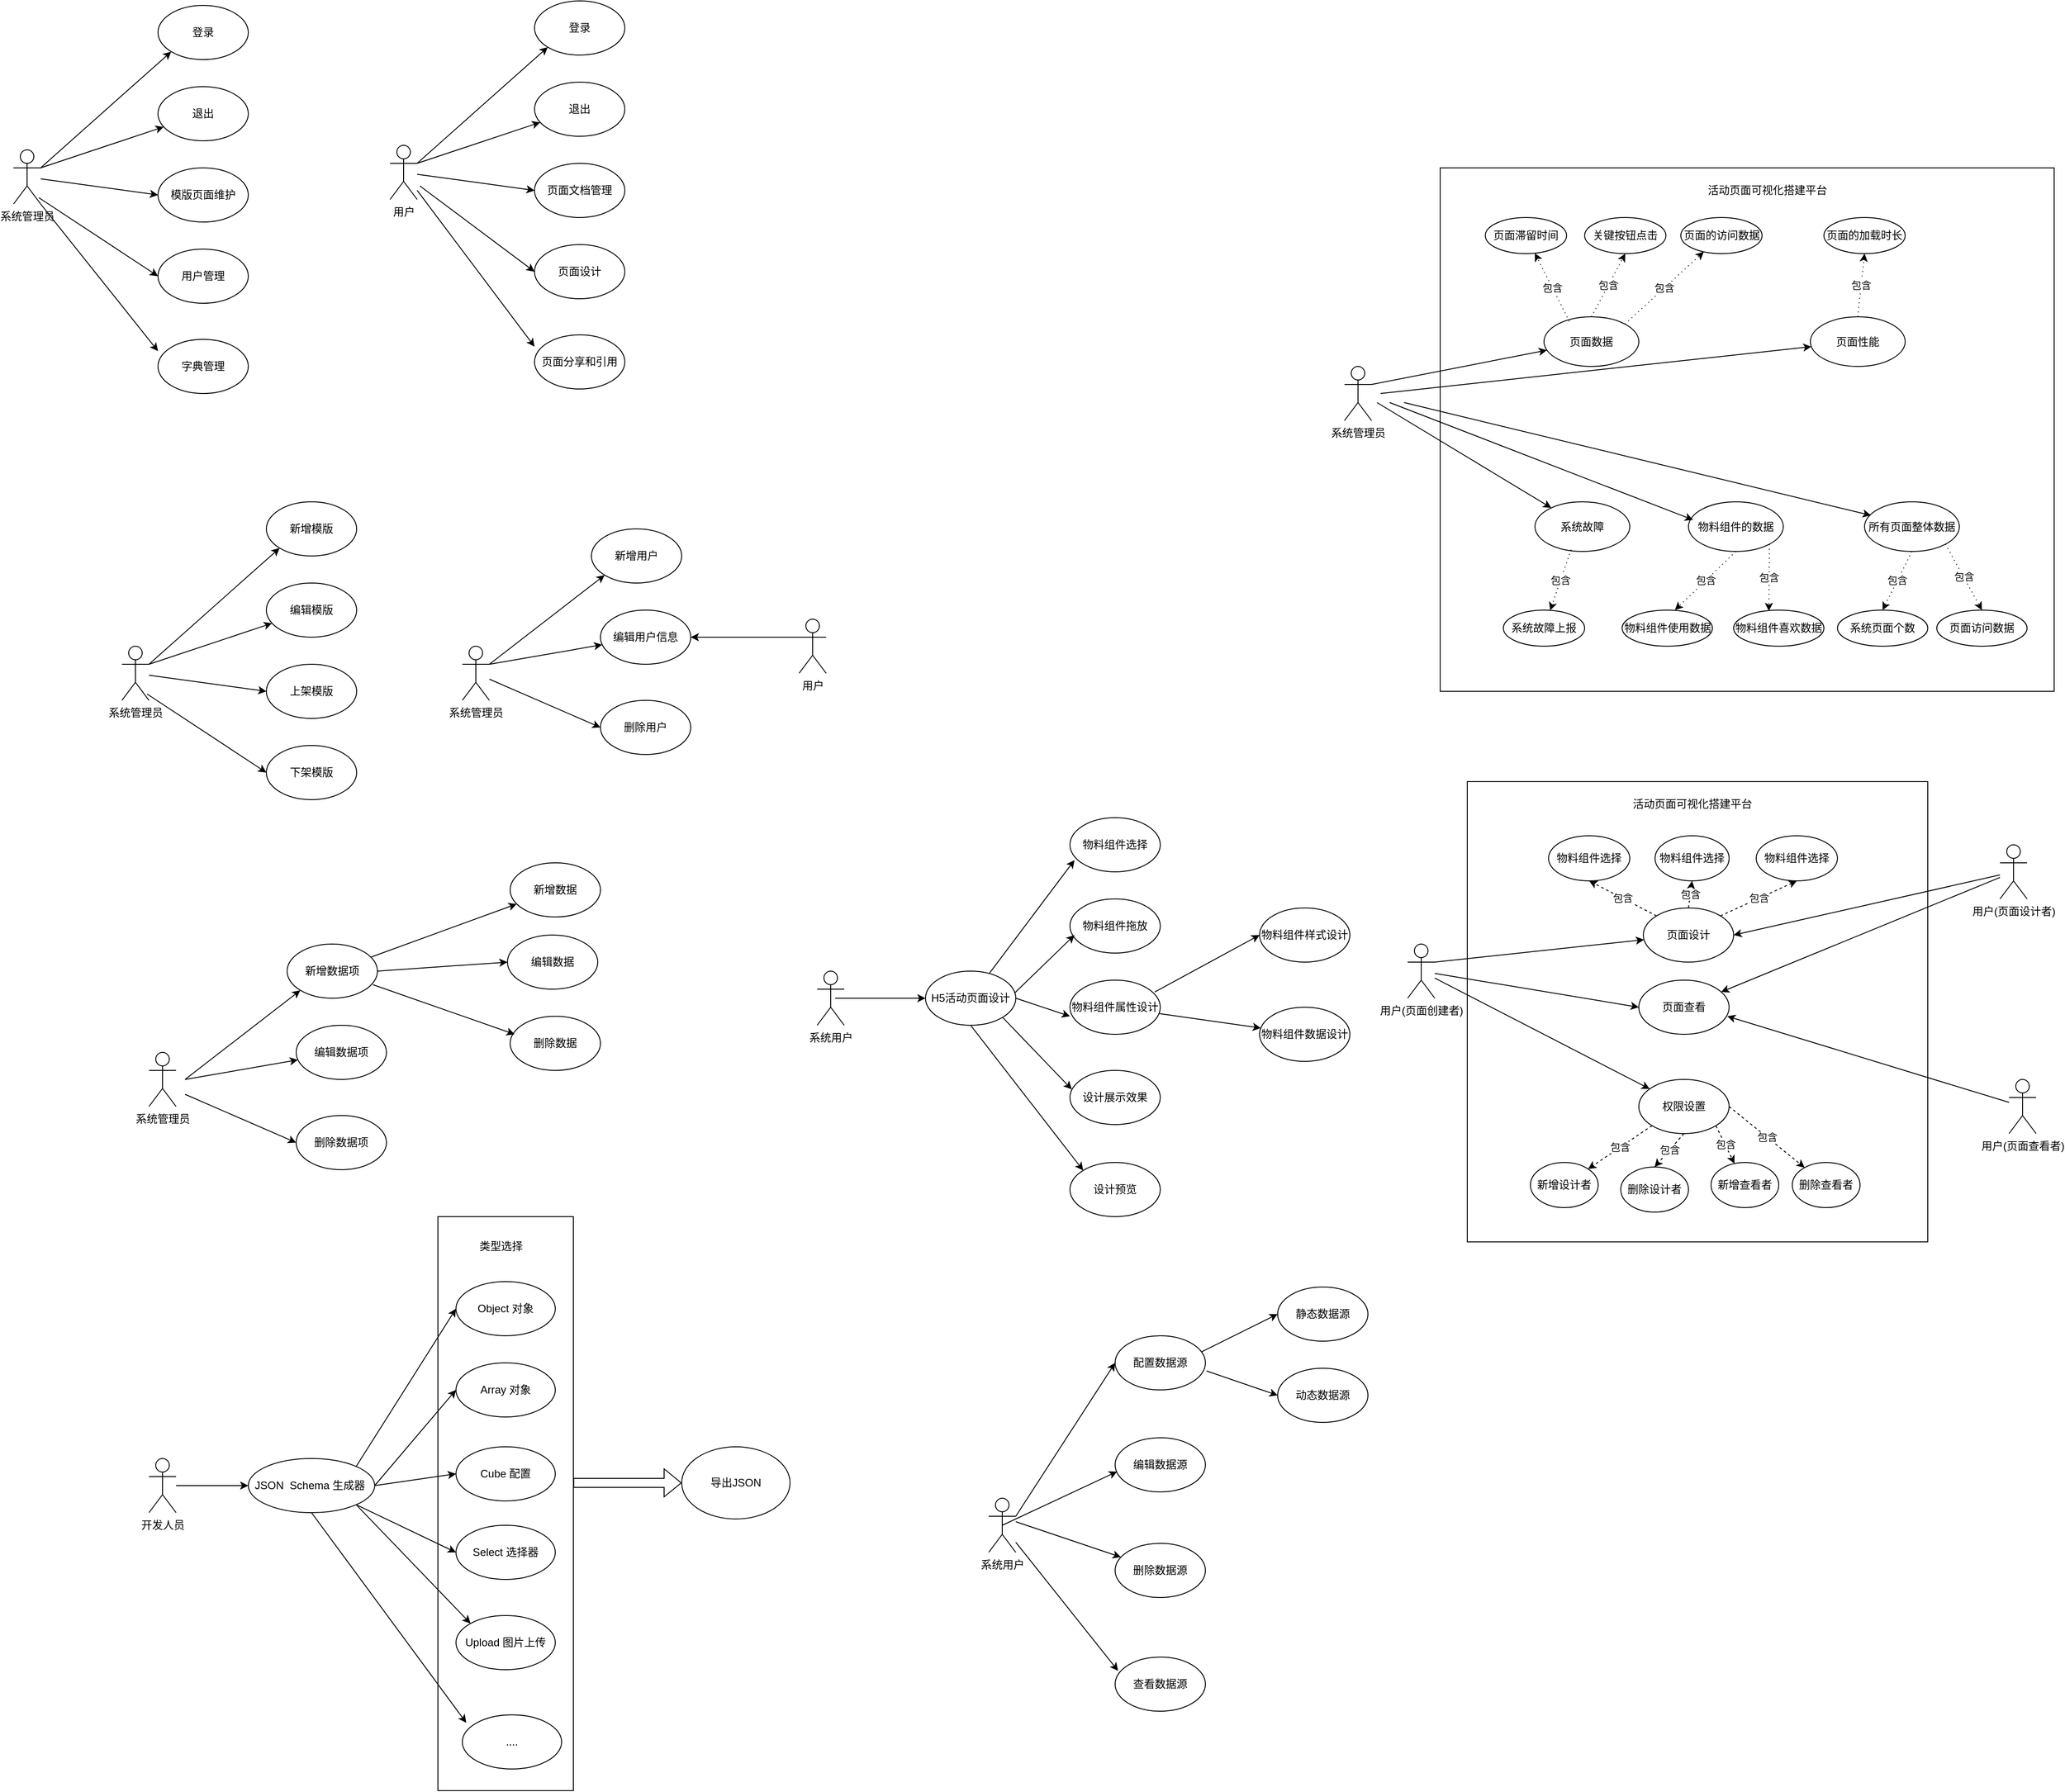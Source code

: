 <mxfile version="22.0.8" type="github">
  <diagram name="第 1 页" id="uGb3mlXIUazgqTFXJLFu">
    <mxGraphModel dx="1272" dy="813" grid="1" gridSize="10" guides="1" tooltips="1" connect="1" arrows="1" fold="1" page="1" pageScale="1" pageWidth="827" pageHeight="1169" math="0" shadow="0">
      <root>
        <mxCell id="0" />
        <mxCell id="1" parent="0" />
        <mxCell id="ymelzY1RwOhpvOn5nYsV-1" value="系统管理员" style="shape=umlActor;verticalLabelPosition=bottom;verticalAlign=top;html=1;" parent="1" vertex="1">
          <mxGeometry x="150" y="230" width="30" height="60" as="geometry" />
        </mxCell>
        <mxCell id="ymelzY1RwOhpvOn5nYsV-3" value="登录" style="ellipse;whiteSpace=wrap;html=1;" parent="1" vertex="1">
          <mxGeometry x="310" y="70" width="100" height="60" as="geometry" />
        </mxCell>
        <mxCell id="ymelzY1RwOhpvOn5nYsV-4" value="退出" style="ellipse;whiteSpace=wrap;html=1;" parent="1" vertex="1">
          <mxGeometry x="310" y="160" width="100" height="60" as="geometry" />
        </mxCell>
        <mxCell id="ymelzY1RwOhpvOn5nYsV-5" value="模版页面维护" style="ellipse;whiteSpace=wrap;html=1;" parent="1" vertex="1">
          <mxGeometry x="310" y="250" width="100" height="60" as="geometry" />
        </mxCell>
        <mxCell id="ymelzY1RwOhpvOn5nYsV-6" value="用户管理" style="ellipse;whiteSpace=wrap;html=1;" parent="1" vertex="1">
          <mxGeometry x="310" y="340" width="100" height="60" as="geometry" />
        </mxCell>
        <mxCell id="ymelzY1RwOhpvOn5nYsV-7" value="字典管理" style="ellipse;whiteSpace=wrap;html=1;" parent="1" vertex="1">
          <mxGeometry x="310" y="440" width="100" height="60" as="geometry" />
        </mxCell>
        <mxCell id="ymelzY1RwOhpvOn5nYsV-9" value="" style="endArrow=classic;html=1;rounded=0;exitX=1;exitY=0.333;exitDx=0;exitDy=0;exitPerimeter=0;entryX=0;entryY=1;entryDx=0;entryDy=0;" parent="1" source="ymelzY1RwOhpvOn5nYsV-1" target="ymelzY1RwOhpvOn5nYsV-3" edge="1">
          <mxGeometry width="50" height="50" relative="1" as="geometry">
            <mxPoint x="390" y="340" as="sourcePoint" />
            <mxPoint x="440" y="290" as="targetPoint" />
          </mxGeometry>
        </mxCell>
        <mxCell id="ymelzY1RwOhpvOn5nYsV-14" value="" style="endArrow=classic;html=1;rounded=0;exitX=1;exitY=1;exitDx=0;exitDy=0;exitPerimeter=0;entryX=0;entryY=0.217;entryDx=0;entryDy=0;entryPerimeter=0;" parent="1" source="ymelzY1RwOhpvOn5nYsV-1" target="ymelzY1RwOhpvOn5nYsV-7" edge="1">
          <mxGeometry width="50" height="50" relative="1" as="geometry">
            <mxPoint x="390" y="340" as="sourcePoint" />
            <mxPoint x="300" y="450" as="targetPoint" />
          </mxGeometry>
        </mxCell>
        <mxCell id="ymelzY1RwOhpvOn5nYsV-15" value="" style="endArrow=classic;html=1;rounded=0;exitX=0.933;exitY=0.883;exitDx=0;exitDy=0;exitPerimeter=0;entryX=0;entryY=0.5;entryDx=0;entryDy=0;" parent="1" source="ymelzY1RwOhpvOn5nYsV-1" target="ymelzY1RwOhpvOn5nYsV-6" edge="1">
          <mxGeometry width="50" height="50" relative="1" as="geometry">
            <mxPoint x="390" y="340" as="sourcePoint" />
            <mxPoint x="440" y="290" as="targetPoint" />
          </mxGeometry>
        </mxCell>
        <mxCell id="ymelzY1RwOhpvOn5nYsV-16" value="" style="endArrow=classic;html=1;rounded=0;" parent="1" source="ymelzY1RwOhpvOn5nYsV-1" edge="1">
          <mxGeometry width="50" height="50" relative="1" as="geometry">
            <mxPoint x="390" y="340" as="sourcePoint" />
            <mxPoint x="310" y="280" as="targetPoint" />
          </mxGeometry>
        </mxCell>
        <mxCell id="ymelzY1RwOhpvOn5nYsV-17" value="" style="endArrow=classic;html=1;rounded=0;" parent="1" target="ymelzY1RwOhpvOn5nYsV-4" edge="1">
          <mxGeometry width="50" height="50" relative="1" as="geometry">
            <mxPoint x="180" y="250" as="sourcePoint" />
            <mxPoint x="440" y="290" as="targetPoint" />
          </mxGeometry>
        </mxCell>
        <mxCell id="ymelzY1RwOhpvOn5nYsV-19" value="用户" style="shape=umlActor;verticalLabelPosition=bottom;verticalAlign=top;html=1;" parent="1" vertex="1">
          <mxGeometry x="567" y="225" width="30" height="60" as="geometry" />
        </mxCell>
        <mxCell id="ymelzY1RwOhpvOn5nYsV-20" value="登录" style="ellipse;whiteSpace=wrap;html=1;" parent="1" vertex="1">
          <mxGeometry x="727" y="65" width="100" height="60" as="geometry" />
        </mxCell>
        <mxCell id="ymelzY1RwOhpvOn5nYsV-21" value="退出" style="ellipse;whiteSpace=wrap;html=1;" parent="1" vertex="1">
          <mxGeometry x="727" y="155" width="100" height="60" as="geometry" />
        </mxCell>
        <mxCell id="ymelzY1RwOhpvOn5nYsV-22" value="页面文档管理" style="ellipse;whiteSpace=wrap;html=1;" parent="1" vertex="1">
          <mxGeometry x="727" y="245" width="100" height="60" as="geometry" />
        </mxCell>
        <mxCell id="ymelzY1RwOhpvOn5nYsV-23" value="页面设计" style="ellipse;whiteSpace=wrap;html=1;" parent="1" vertex="1">
          <mxGeometry x="727" y="335" width="100" height="60" as="geometry" />
        </mxCell>
        <mxCell id="ymelzY1RwOhpvOn5nYsV-24" value="页面分享和引用" style="ellipse;whiteSpace=wrap;html=1;" parent="1" vertex="1">
          <mxGeometry x="727" y="435" width="100" height="60" as="geometry" />
        </mxCell>
        <mxCell id="ymelzY1RwOhpvOn5nYsV-25" value="" style="endArrow=classic;html=1;rounded=0;exitX=1;exitY=0.333;exitDx=0;exitDy=0;exitPerimeter=0;entryX=0;entryY=1;entryDx=0;entryDy=0;" parent="1" source="ymelzY1RwOhpvOn5nYsV-19" target="ymelzY1RwOhpvOn5nYsV-20" edge="1">
          <mxGeometry width="50" height="50" relative="1" as="geometry">
            <mxPoint x="807" y="335" as="sourcePoint" />
            <mxPoint x="857" y="285" as="targetPoint" />
          </mxGeometry>
        </mxCell>
        <mxCell id="ymelzY1RwOhpvOn5nYsV-26" value="" style="endArrow=classic;html=1;rounded=0;entryX=0;entryY=0.217;entryDx=0;entryDy=0;entryPerimeter=0;" parent="1" source="ymelzY1RwOhpvOn5nYsV-19" target="ymelzY1RwOhpvOn5nYsV-24" edge="1">
          <mxGeometry width="50" height="50" relative="1" as="geometry">
            <mxPoint x="807" y="335" as="sourcePoint" />
            <mxPoint x="717" y="445" as="targetPoint" />
          </mxGeometry>
        </mxCell>
        <mxCell id="ymelzY1RwOhpvOn5nYsV-27" value="" style="endArrow=classic;html=1;rounded=0;entryX=0;entryY=0.5;entryDx=0;entryDy=0;" parent="1" target="ymelzY1RwOhpvOn5nYsV-23" edge="1">
          <mxGeometry width="50" height="50" relative="1" as="geometry">
            <mxPoint x="600" y="270" as="sourcePoint" />
            <mxPoint x="857" y="285" as="targetPoint" />
          </mxGeometry>
        </mxCell>
        <mxCell id="ymelzY1RwOhpvOn5nYsV-28" value="" style="endArrow=classic;html=1;rounded=0;" parent="1" source="ymelzY1RwOhpvOn5nYsV-19" edge="1">
          <mxGeometry width="50" height="50" relative="1" as="geometry">
            <mxPoint x="807" y="335" as="sourcePoint" />
            <mxPoint x="727" y="275" as="targetPoint" />
          </mxGeometry>
        </mxCell>
        <mxCell id="ymelzY1RwOhpvOn5nYsV-29" value="" style="endArrow=classic;html=1;rounded=0;" parent="1" target="ymelzY1RwOhpvOn5nYsV-21" edge="1">
          <mxGeometry width="50" height="50" relative="1" as="geometry">
            <mxPoint x="597" y="245" as="sourcePoint" />
            <mxPoint x="857" y="285" as="targetPoint" />
          </mxGeometry>
        </mxCell>
        <mxCell id="ymelzY1RwOhpvOn5nYsV-30" value="系统管理员" style="shape=umlActor;verticalLabelPosition=bottom;verticalAlign=top;html=1;" parent="1" vertex="1">
          <mxGeometry x="270" y="780" width="30" height="60" as="geometry" />
        </mxCell>
        <mxCell id="ymelzY1RwOhpvOn5nYsV-31" value="新增模版" style="ellipse;whiteSpace=wrap;html=1;" parent="1" vertex="1">
          <mxGeometry x="430" y="620" width="100" height="60" as="geometry" />
        </mxCell>
        <mxCell id="ymelzY1RwOhpvOn5nYsV-32" value="编辑模版" style="ellipse;whiteSpace=wrap;html=1;" parent="1" vertex="1">
          <mxGeometry x="430" y="710" width="100" height="60" as="geometry" />
        </mxCell>
        <mxCell id="ymelzY1RwOhpvOn5nYsV-33" value="上架模版" style="ellipse;whiteSpace=wrap;html=1;" parent="1" vertex="1">
          <mxGeometry x="430" y="800" width="100" height="60" as="geometry" />
        </mxCell>
        <mxCell id="ymelzY1RwOhpvOn5nYsV-34" value="下架模版" style="ellipse;whiteSpace=wrap;html=1;" parent="1" vertex="1">
          <mxGeometry x="430" y="890" width="100" height="60" as="geometry" />
        </mxCell>
        <mxCell id="ymelzY1RwOhpvOn5nYsV-36" value="" style="endArrow=classic;html=1;rounded=0;exitX=1;exitY=0.333;exitDx=0;exitDy=0;exitPerimeter=0;entryX=0;entryY=1;entryDx=0;entryDy=0;" parent="1" source="ymelzY1RwOhpvOn5nYsV-30" target="ymelzY1RwOhpvOn5nYsV-31" edge="1">
          <mxGeometry width="50" height="50" relative="1" as="geometry">
            <mxPoint x="510" y="890" as="sourcePoint" />
            <mxPoint x="560" y="840" as="targetPoint" />
          </mxGeometry>
        </mxCell>
        <mxCell id="ymelzY1RwOhpvOn5nYsV-38" value="" style="endArrow=classic;html=1;rounded=0;exitX=0.933;exitY=0.883;exitDx=0;exitDy=0;exitPerimeter=0;entryX=0;entryY=0.5;entryDx=0;entryDy=0;" parent="1" source="ymelzY1RwOhpvOn5nYsV-30" target="ymelzY1RwOhpvOn5nYsV-34" edge="1">
          <mxGeometry width="50" height="50" relative="1" as="geometry">
            <mxPoint x="510" y="890" as="sourcePoint" />
            <mxPoint x="560" y="840" as="targetPoint" />
          </mxGeometry>
        </mxCell>
        <mxCell id="ymelzY1RwOhpvOn5nYsV-39" value="" style="endArrow=classic;html=1;rounded=0;" parent="1" source="ymelzY1RwOhpvOn5nYsV-30" edge="1">
          <mxGeometry width="50" height="50" relative="1" as="geometry">
            <mxPoint x="510" y="890" as="sourcePoint" />
            <mxPoint x="430" y="830" as="targetPoint" />
          </mxGeometry>
        </mxCell>
        <mxCell id="ymelzY1RwOhpvOn5nYsV-40" value="" style="endArrow=classic;html=1;rounded=0;" parent="1" target="ymelzY1RwOhpvOn5nYsV-32" edge="1">
          <mxGeometry width="50" height="50" relative="1" as="geometry">
            <mxPoint x="300" y="800" as="sourcePoint" />
            <mxPoint x="560" y="840" as="targetPoint" />
          </mxGeometry>
        </mxCell>
        <mxCell id="ymelzY1RwOhpvOn5nYsV-42" value="系统管理员" style="shape=umlActor;verticalLabelPosition=bottom;verticalAlign=top;html=1;" parent="1" vertex="1">
          <mxGeometry x="647" y="780" width="30" height="60" as="geometry" />
        </mxCell>
        <mxCell id="ymelzY1RwOhpvOn5nYsV-43" value="新增用户" style="ellipse;whiteSpace=wrap;html=1;" parent="1" vertex="1">
          <mxGeometry x="790" y="650" width="100" height="60" as="geometry" />
        </mxCell>
        <mxCell id="ymelzY1RwOhpvOn5nYsV-44" value="编辑用户信息" style="ellipse;whiteSpace=wrap;html=1;" parent="1" vertex="1">
          <mxGeometry x="800" y="740" width="100" height="60" as="geometry" />
        </mxCell>
        <mxCell id="ymelzY1RwOhpvOn5nYsV-45" value="删除用户" style="ellipse;whiteSpace=wrap;html=1;" parent="1" vertex="1">
          <mxGeometry x="800" y="840" width="100" height="60" as="geometry" />
        </mxCell>
        <mxCell id="ymelzY1RwOhpvOn5nYsV-47" value="" style="endArrow=classic;html=1;rounded=0;exitX=1;exitY=0.333;exitDx=0;exitDy=0;exitPerimeter=0;entryX=0;entryY=1;entryDx=0;entryDy=0;" parent="1" source="ymelzY1RwOhpvOn5nYsV-42" target="ymelzY1RwOhpvOn5nYsV-43" edge="1">
          <mxGeometry width="50" height="50" relative="1" as="geometry">
            <mxPoint x="887" y="890" as="sourcePoint" />
            <mxPoint x="937" y="840" as="targetPoint" />
          </mxGeometry>
        </mxCell>
        <mxCell id="ymelzY1RwOhpvOn5nYsV-49" value="" style="endArrow=classic;html=1;rounded=0;entryX=0;entryY=0.5;entryDx=0;entryDy=0;" parent="1" source="ymelzY1RwOhpvOn5nYsV-42" target="ymelzY1RwOhpvOn5nYsV-45" edge="1">
          <mxGeometry width="50" height="50" relative="1" as="geometry">
            <mxPoint x="887" y="890" as="sourcePoint" />
            <mxPoint x="807" y="830" as="targetPoint" />
          </mxGeometry>
        </mxCell>
        <mxCell id="ymelzY1RwOhpvOn5nYsV-50" value="" style="endArrow=classic;html=1;rounded=0;" parent="1" target="ymelzY1RwOhpvOn5nYsV-44" edge="1">
          <mxGeometry width="50" height="50" relative="1" as="geometry">
            <mxPoint x="677" y="800" as="sourcePoint" />
            <mxPoint x="937" y="840" as="targetPoint" />
          </mxGeometry>
        </mxCell>
        <mxCell id="ymelzY1RwOhpvOn5nYsV-52" value="用户" style="shape=umlActor;verticalLabelPosition=bottom;verticalAlign=top;html=1;" parent="1" vertex="1">
          <mxGeometry x="1020" y="750" width="30" height="60" as="geometry" />
        </mxCell>
        <mxCell id="ymelzY1RwOhpvOn5nYsV-53" value="" style="endArrow=classic;html=1;rounded=0;exitX=0;exitY=0.333;exitDx=0;exitDy=0;exitPerimeter=0;entryX=1;entryY=0.5;entryDx=0;entryDy=0;" parent="1" source="ymelzY1RwOhpvOn5nYsV-52" target="ymelzY1RwOhpvOn5nYsV-44" edge="1">
          <mxGeometry width="50" height="50" relative="1" as="geometry">
            <mxPoint x="850" y="780" as="sourcePoint" />
            <mxPoint x="900" y="730" as="targetPoint" />
          </mxGeometry>
        </mxCell>
        <mxCell id="ymelzY1RwOhpvOn5nYsV-54" value="系统管理员" style="shape=umlActor;verticalLabelPosition=bottom;verticalAlign=top;html=1;" parent="1" vertex="1">
          <mxGeometry x="300" y="1230" width="30" height="60" as="geometry" />
        </mxCell>
        <mxCell id="ymelzY1RwOhpvOn5nYsV-55" value="新增数据项" style="ellipse;whiteSpace=wrap;html=1;" parent="1" vertex="1">
          <mxGeometry x="453" y="1110" width="100" height="60" as="geometry" />
        </mxCell>
        <mxCell id="ymelzY1RwOhpvOn5nYsV-56" value="编辑数据项" style="ellipse;whiteSpace=wrap;html=1;" parent="1" vertex="1">
          <mxGeometry x="463" y="1200" width="100" height="60" as="geometry" />
        </mxCell>
        <mxCell id="ymelzY1RwOhpvOn5nYsV-57" value="删除数据项" style="ellipse;whiteSpace=wrap;html=1;" parent="1" vertex="1">
          <mxGeometry x="463" y="1300" width="100" height="60" as="geometry" />
        </mxCell>
        <mxCell id="ymelzY1RwOhpvOn5nYsV-58" value="" style="endArrow=classic;html=1;rounded=0;exitX=1;exitY=0.333;exitDx=0;exitDy=0;exitPerimeter=0;entryX=0;entryY=1;entryDx=0;entryDy=0;" parent="1" target="ymelzY1RwOhpvOn5nYsV-55" edge="1">
          <mxGeometry width="50" height="50" relative="1" as="geometry">
            <mxPoint x="340" y="1260" as="sourcePoint" />
            <mxPoint x="600" y="1300" as="targetPoint" />
          </mxGeometry>
        </mxCell>
        <mxCell id="ymelzY1RwOhpvOn5nYsV-59" value="" style="endArrow=classic;html=1;rounded=0;entryX=0;entryY=0.5;entryDx=0;entryDy=0;" parent="1" target="ymelzY1RwOhpvOn5nYsV-57" edge="1">
          <mxGeometry width="50" height="50" relative="1" as="geometry">
            <mxPoint x="340" y="1276.522" as="sourcePoint" />
            <mxPoint x="470" y="1290" as="targetPoint" />
          </mxGeometry>
        </mxCell>
        <mxCell id="ymelzY1RwOhpvOn5nYsV-60" value="" style="endArrow=classic;html=1;rounded=0;" parent="1" target="ymelzY1RwOhpvOn5nYsV-56" edge="1">
          <mxGeometry width="50" height="50" relative="1" as="geometry">
            <mxPoint x="340" y="1260" as="sourcePoint" />
            <mxPoint x="600" y="1300" as="targetPoint" />
          </mxGeometry>
        </mxCell>
        <mxCell id="ymelzY1RwOhpvOn5nYsV-61" value="新增数据" style="ellipse;whiteSpace=wrap;html=1;" parent="1" vertex="1">
          <mxGeometry x="700" y="1020" width="100" height="60" as="geometry" />
        </mxCell>
        <mxCell id="ymelzY1RwOhpvOn5nYsV-62" value="编辑数据" style="ellipse;whiteSpace=wrap;html=1;" parent="1" vertex="1">
          <mxGeometry x="697" y="1100" width="100" height="60" as="geometry" />
        </mxCell>
        <mxCell id="ymelzY1RwOhpvOn5nYsV-63" value="删除数据" style="ellipse;whiteSpace=wrap;html=1;" parent="1" vertex="1">
          <mxGeometry x="700" y="1190" width="100" height="60" as="geometry" />
        </mxCell>
        <mxCell id="ymelzY1RwOhpvOn5nYsV-64" value="" style="endArrow=classic;html=1;rounded=0;" parent="1" source="ymelzY1RwOhpvOn5nYsV-55" target="ymelzY1RwOhpvOn5nYsV-61" edge="1">
          <mxGeometry width="50" height="50" relative="1" as="geometry">
            <mxPoint x="720" y="1190" as="sourcePoint" />
            <mxPoint x="770" y="1140" as="targetPoint" />
          </mxGeometry>
        </mxCell>
        <mxCell id="ymelzY1RwOhpvOn5nYsV-65" value="" style="endArrow=classic;html=1;rounded=0;exitX=1;exitY=0.5;exitDx=0;exitDy=0;entryX=0;entryY=0.5;entryDx=0;entryDy=0;" parent="1" source="ymelzY1RwOhpvOn5nYsV-55" target="ymelzY1RwOhpvOn5nYsV-62" edge="1">
          <mxGeometry width="50" height="50" relative="1" as="geometry">
            <mxPoint x="720" y="1190" as="sourcePoint" />
            <mxPoint x="770" y="1140" as="targetPoint" />
          </mxGeometry>
        </mxCell>
        <mxCell id="ymelzY1RwOhpvOn5nYsV-66" value="" style="endArrow=classic;html=1;rounded=0;exitX=0.95;exitY=0.75;exitDx=0;exitDy=0;exitPerimeter=0;entryX=0.05;entryY=0.333;entryDx=0;entryDy=0;entryPerimeter=0;" parent="1" source="ymelzY1RwOhpvOn5nYsV-55" target="ymelzY1RwOhpvOn5nYsV-63" edge="1">
          <mxGeometry width="50" height="50" relative="1" as="geometry">
            <mxPoint x="720" y="1190" as="sourcePoint" />
            <mxPoint x="770" y="1140" as="targetPoint" />
          </mxGeometry>
        </mxCell>
        <mxCell id="ymelzY1RwOhpvOn5nYsV-67" value="系统用户&lt;br&gt;" style="shape=umlActor;verticalLabelPosition=bottom;verticalAlign=top;html=1;outlineConnect=0;" parent="1" vertex="1">
          <mxGeometry x="1040" y="1140" width="30" height="60" as="geometry" />
        </mxCell>
        <mxCell id="ymelzY1RwOhpvOn5nYsV-68" value="H5活动页面设计" style="ellipse;whiteSpace=wrap;html=1;" parent="1" vertex="1">
          <mxGeometry x="1160" y="1140" width="100" height="60" as="geometry" />
        </mxCell>
        <mxCell id="ymelzY1RwOhpvOn5nYsV-69" value="" style="endArrow=classic;html=1;rounded=0;" parent="1" target="ymelzY1RwOhpvOn5nYsV-68" edge="1">
          <mxGeometry width="50" height="50" relative="1" as="geometry">
            <mxPoint x="1060" y="1170" as="sourcePoint" />
            <mxPoint x="1241" y="1090" as="targetPoint" />
          </mxGeometry>
        </mxCell>
        <mxCell id="ymelzY1RwOhpvOn5nYsV-70" value="物料组件选择" style="ellipse;whiteSpace=wrap;html=1;" parent="1" vertex="1">
          <mxGeometry x="1320" y="970" width="100" height="60" as="geometry" />
        </mxCell>
        <mxCell id="ymelzY1RwOhpvOn5nYsV-71" value="物料组件拖放" style="ellipse;whiteSpace=wrap;html=1;" parent="1" vertex="1">
          <mxGeometry x="1320" y="1060" width="100" height="60" as="geometry" />
        </mxCell>
        <mxCell id="ymelzY1RwOhpvOn5nYsV-72" value="设计展示效果" style="ellipse;whiteSpace=wrap;html=1;" parent="1" vertex="1">
          <mxGeometry x="1320" y="1250" width="100" height="60" as="geometry" />
        </mxCell>
        <mxCell id="ymelzY1RwOhpvOn5nYsV-73" value="物料组件属性设计" style="ellipse;whiteSpace=wrap;html=1;" parent="1" vertex="1">
          <mxGeometry x="1320" y="1150" width="100" height="60" as="geometry" />
        </mxCell>
        <mxCell id="ymelzY1RwOhpvOn5nYsV-74" value="设计预览" style="ellipse;whiteSpace=wrap;html=1;" parent="1" vertex="1">
          <mxGeometry x="1320" y="1352" width="100" height="60" as="geometry" />
        </mxCell>
        <mxCell id="ymelzY1RwOhpvOn5nYsV-75" value="物料组件样式设计" style="ellipse;whiteSpace=wrap;html=1;" parent="1" vertex="1">
          <mxGeometry x="1530" y="1070" width="100" height="60" as="geometry" />
        </mxCell>
        <mxCell id="ymelzY1RwOhpvOn5nYsV-76" value="物料组件数据设计" style="ellipse;whiteSpace=wrap;html=1;" parent="1" vertex="1">
          <mxGeometry x="1530" y="1180" width="100" height="60" as="geometry" />
        </mxCell>
        <mxCell id="ymelzY1RwOhpvOn5nYsV-77" value="" style="endArrow=classic;html=1;rounded=0;entryX=0.05;entryY=0.783;entryDx=0;entryDy=0;entryPerimeter=0;" parent="1" source="ymelzY1RwOhpvOn5nYsV-68" target="ymelzY1RwOhpvOn5nYsV-70" edge="1">
          <mxGeometry width="50" height="50" relative="1" as="geometry">
            <mxPoint x="1270" y="1240" as="sourcePoint" />
            <mxPoint x="1320" y="1190" as="targetPoint" />
          </mxGeometry>
        </mxCell>
        <mxCell id="ymelzY1RwOhpvOn5nYsV-79" value="" style="endArrow=classic;html=1;rounded=0;exitX=1;exitY=1;exitDx=0;exitDy=0;entryX=0.02;entryY=0.35;entryDx=0;entryDy=0;entryPerimeter=0;" parent="1" source="ymelzY1RwOhpvOn5nYsV-68" target="ymelzY1RwOhpvOn5nYsV-72" edge="1">
          <mxGeometry width="50" height="50" relative="1" as="geometry">
            <mxPoint x="1270" y="1240" as="sourcePoint" />
            <mxPoint x="1320" y="1190" as="targetPoint" />
          </mxGeometry>
        </mxCell>
        <mxCell id="ymelzY1RwOhpvOn5nYsV-80" value="" style="endArrow=classic;html=1;rounded=0;exitX=1;exitY=0.5;exitDx=0;exitDy=0;" parent="1" source="ymelzY1RwOhpvOn5nYsV-68" edge="1">
          <mxGeometry width="50" height="50" relative="1" as="geometry">
            <mxPoint x="1270" y="1240" as="sourcePoint" />
            <mxPoint x="1320" y="1190" as="targetPoint" />
          </mxGeometry>
        </mxCell>
        <mxCell id="ymelzY1RwOhpvOn5nYsV-81" value="" style="endArrow=classic;html=1;rounded=0;exitX=0.99;exitY=0.4;exitDx=0;exitDy=0;exitPerimeter=0;entryX=0.05;entryY=0.667;entryDx=0;entryDy=0;entryPerimeter=0;" parent="1" source="ymelzY1RwOhpvOn5nYsV-68" target="ymelzY1RwOhpvOn5nYsV-71" edge="1">
          <mxGeometry width="50" height="50" relative="1" as="geometry">
            <mxPoint x="1270" y="1240" as="sourcePoint" />
            <mxPoint x="1320" y="1190" as="targetPoint" />
          </mxGeometry>
        </mxCell>
        <mxCell id="ymelzY1RwOhpvOn5nYsV-82" value="" style="endArrow=classic;html=1;rounded=0;exitX=0.5;exitY=1;exitDx=0;exitDy=0;entryX=0;entryY=0;entryDx=0;entryDy=0;" parent="1" source="ymelzY1RwOhpvOn5nYsV-68" target="ymelzY1RwOhpvOn5nYsV-74" edge="1">
          <mxGeometry width="50" height="50" relative="1" as="geometry">
            <mxPoint x="1270" y="1240" as="sourcePoint" />
            <mxPoint x="1310" y="1360" as="targetPoint" />
          </mxGeometry>
        </mxCell>
        <mxCell id="ymelzY1RwOhpvOn5nYsV-84" value="" style="endArrow=classic;html=1;rounded=0;entryX=0;entryY=0.5;entryDx=0;entryDy=0;exitX=0.94;exitY=0.217;exitDx=0;exitDy=0;exitPerimeter=0;" parent="1" source="ymelzY1RwOhpvOn5nYsV-73" target="ymelzY1RwOhpvOn5nYsV-75" edge="1">
          <mxGeometry width="50" height="50" relative="1" as="geometry">
            <mxPoint x="1270" y="1240" as="sourcePoint" />
            <mxPoint x="1320" y="1190" as="targetPoint" />
          </mxGeometry>
        </mxCell>
        <mxCell id="ymelzY1RwOhpvOn5nYsV-85" value="" style="endArrow=classic;html=1;rounded=0;" parent="1" source="ymelzY1RwOhpvOn5nYsV-73" target="ymelzY1RwOhpvOn5nYsV-76" edge="1">
          <mxGeometry width="50" height="50" relative="1" as="geometry">
            <mxPoint x="1270" y="1240" as="sourcePoint" />
            <mxPoint x="1320" y="1190" as="targetPoint" />
          </mxGeometry>
        </mxCell>
        <mxCell id="ymelzY1RwOhpvOn5nYsV-86" value="用户(页面创建者)" style="shape=umlActor;verticalLabelPosition=bottom;verticalAlign=top;html=1;outlineConnect=0;" parent="1" vertex="1">
          <mxGeometry x="1694" y="1110" width="30" height="60" as="geometry" />
        </mxCell>
        <mxCell id="ymelzY1RwOhpvOn5nYsV-88" value="" style="whiteSpace=wrap;html=1;aspect=fixed;" parent="1" vertex="1">
          <mxGeometry x="1760" y="930" width="510" height="510" as="geometry" />
        </mxCell>
        <mxCell id="ymelzY1RwOhpvOn5nYsV-87" value="页面设计" style="ellipse;whiteSpace=wrap;html=1;" parent="1" vertex="1">
          <mxGeometry x="1955" y="1070" width="100" height="60" as="geometry" />
        </mxCell>
        <mxCell id="ymelzY1RwOhpvOn5nYsV-89" value="权限设置" style="ellipse;whiteSpace=wrap;html=1;" parent="1" vertex="1">
          <mxGeometry x="1950" y="1260" width="100" height="60" as="geometry" />
        </mxCell>
        <mxCell id="ymelzY1RwOhpvOn5nYsV-90" value="" style="endArrow=classic;html=1;rounded=0;" parent="1" source="ymelzY1RwOhpvOn5nYsV-86" target="ymelzY1RwOhpvOn5nYsV-89" edge="1">
          <mxGeometry width="50" height="50" relative="1" as="geometry">
            <mxPoint x="1840" y="1250" as="sourcePoint" />
            <mxPoint x="1890" y="1200" as="targetPoint" />
          </mxGeometry>
        </mxCell>
        <mxCell id="ymelzY1RwOhpvOn5nYsV-91" value="" style="endArrow=classic;html=1;rounded=0;exitX=1;exitY=0.333;exitDx=0;exitDy=0;exitPerimeter=0;" parent="1" source="ymelzY1RwOhpvOn5nYsV-86" target="ymelzY1RwOhpvOn5nYsV-87" edge="1">
          <mxGeometry width="50" height="50" relative="1" as="geometry">
            <mxPoint x="1840" y="1250" as="sourcePoint" />
            <mxPoint x="1890" y="1200" as="targetPoint" />
          </mxGeometry>
        </mxCell>
        <mxCell id="ymelzY1RwOhpvOn5nYsV-92" value="物料组件选择" style="ellipse;whiteSpace=wrap;html=1;" parent="1" vertex="1">
          <mxGeometry x="1850" y="990" width="90" height="50" as="geometry" />
        </mxCell>
        <mxCell id="ymelzY1RwOhpvOn5nYsV-93" value="物料组件选择" style="ellipse;whiteSpace=wrap;html=1;" parent="1" vertex="1">
          <mxGeometry x="1968" y="990" width="82" height="50" as="geometry" />
        </mxCell>
        <mxCell id="ymelzY1RwOhpvOn5nYsV-94" value="物料组件选择" style="ellipse;whiteSpace=wrap;html=1;" parent="1" vertex="1">
          <mxGeometry x="2080" y="990" width="90" height="50" as="geometry" />
        </mxCell>
        <mxCell id="ymelzY1RwOhpvOn5nYsV-95" value="包含" style="endArrow=classic;html=1;rounded=0;dashed=1;exitX=0;exitY=0;exitDx=0;exitDy=0;entryX=0.5;entryY=1;entryDx=0;entryDy=0;" parent="1" source="ymelzY1RwOhpvOn5nYsV-87" target="ymelzY1RwOhpvOn5nYsV-92" edge="1">
          <mxGeometry width="50" height="50" relative="1" as="geometry">
            <mxPoint x="1840" y="1250" as="sourcePoint" />
            <mxPoint x="1890" y="1200" as="targetPoint" />
          </mxGeometry>
        </mxCell>
        <mxCell id="ymelzY1RwOhpvOn5nYsV-98" value="包含" style="endArrow=classic;html=1;rounded=0;dashed=1;exitX=0.5;exitY=0;exitDx=0;exitDy=0;entryX=0.5;entryY=1;entryDx=0;entryDy=0;" parent="1" source="ymelzY1RwOhpvOn5nYsV-87" target="ymelzY1RwOhpvOn5nYsV-93" edge="1">
          <mxGeometry width="50" height="50" relative="1" as="geometry">
            <mxPoint x="1980" y="1089" as="sourcePoint" />
            <mxPoint x="1910" y="1060" as="targetPoint" />
          </mxGeometry>
        </mxCell>
        <mxCell id="ymelzY1RwOhpvOn5nYsV-99" value="包含" style="endArrow=classic;html=1;rounded=0;dashed=1;exitX=1;exitY=0;exitDx=0;exitDy=0;entryX=0.5;entryY=1;entryDx=0;entryDy=0;" parent="1" source="ymelzY1RwOhpvOn5nYsV-87" target="ymelzY1RwOhpvOn5nYsV-94" edge="1">
          <mxGeometry width="50" height="50" relative="1" as="geometry">
            <mxPoint x="1990" y="1099" as="sourcePoint" />
            <mxPoint x="1920" y="1070" as="targetPoint" />
          </mxGeometry>
        </mxCell>
        <mxCell id="ymelzY1RwOhpvOn5nYsV-101" value="新增设计者" style="ellipse;whiteSpace=wrap;html=1;" parent="1" vertex="1">
          <mxGeometry x="1830" y="1352" width="75" height="50" as="geometry" />
        </mxCell>
        <mxCell id="ymelzY1RwOhpvOn5nYsV-104" value="删除设计者" style="ellipse;whiteSpace=wrap;html=1;" parent="1" vertex="1">
          <mxGeometry x="1930" y="1357" width="75" height="50" as="geometry" />
        </mxCell>
        <mxCell id="ymelzY1RwOhpvOn5nYsV-105" value="新增查看者" style="ellipse;whiteSpace=wrap;html=1;" parent="1" vertex="1">
          <mxGeometry x="2030" y="1352" width="75" height="50" as="geometry" />
        </mxCell>
        <mxCell id="ymelzY1RwOhpvOn5nYsV-106" value="删除查看者" style="ellipse;whiteSpace=wrap;html=1;" parent="1" vertex="1">
          <mxGeometry x="2120" y="1352" width="75" height="50" as="geometry" />
        </mxCell>
        <mxCell id="ymelzY1RwOhpvOn5nYsV-107" value="页面查看" style="ellipse;whiteSpace=wrap;html=1;" parent="1" vertex="1">
          <mxGeometry x="1950" y="1150" width="100" height="60" as="geometry" />
        </mxCell>
        <mxCell id="ymelzY1RwOhpvOn5nYsV-108" value="" style="endArrow=classic;html=1;rounded=0;entryX=0;entryY=0.5;entryDx=0;entryDy=0;" parent="1" source="ymelzY1RwOhpvOn5nYsV-86" target="ymelzY1RwOhpvOn5nYsV-107" edge="1">
          <mxGeometry width="50" height="50" relative="1" as="geometry">
            <mxPoint x="1840" y="1250" as="sourcePoint" />
            <mxPoint x="1890" y="1200" as="targetPoint" />
          </mxGeometry>
        </mxCell>
        <mxCell id="ymelzY1RwOhpvOn5nYsV-109" value="包含" style="endArrow=classic;html=1;rounded=0;dashed=1;exitX=1;exitY=0.5;exitDx=0;exitDy=0;" parent="1" source="ymelzY1RwOhpvOn5nYsV-89" target="ymelzY1RwOhpvOn5nYsV-106" edge="1">
          <mxGeometry x="-0.006" width="50" height="50" relative="1" as="geometry">
            <mxPoint x="1980" y="1089" as="sourcePoint" />
            <mxPoint x="1905" y="1050" as="targetPoint" />
            <mxPoint as="offset" />
          </mxGeometry>
        </mxCell>
        <mxCell id="ymelzY1RwOhpvOn5nYsV-110" value="包含" style="endArrow=classic;html=1;rounded=0;dashed=1;exitX=1;exitY=1;exitDx=0;exitDy=0;" parent="1" source="ymelzY1RwOhpvOn5nYsV-89" target="ymelzY1RwOhpvOn5nYsV-105" edge="1">
          <mxGeometry width="50" height="50" relative="1" as="geometry">
            <mxPoint x="1990" y="1099" as="sourcePoint" />
            <mxPoint x="1915" y="1060" as="targetPoint" />
          </mxGeometry>
        </mxCell>
        <mxCell id="ymelzY1RwOhpvOn5nYsV-111" value="包含" style="endArrow=classic;html=1;rounded=0;dashed=1;exitX=0.5;exitY=1;exitDx=0;exitDy=0;entryX=0.5;entryY=0;entryDx=0;entryDy=0;" parent="1" source="ymelzY1RwOhpvOn5nYsV-89" target="ymelzY1RwOhpvOn5nYsV-104" edge="1">
          <mxGeometry width="50" height="50" relative="1" as="geometry">
            <mxPoint x="2000" y="1109" as="sourcePoint" />
            <mxPoint x="1925" y="1070" as="targetPoint" />
          </mxGeometry>
        </mxCell>
        <mxCell id="ymelzY1RwOhpvOn5nYsV-137" value="" style="rounded=0;whiteSpace=wrap;html=1;" parent="1" vertex="1">
          <mxGeometry x="1730" y="250" width="680" height="580" as="geometry" />
        </mxCell>
        <mxCell id="ymelzY1RwOhpvOn5nYsV-112" value="包含" style="endArrow=classic;html=1;rounded=0;dashed=1;exitX=0;exitY=1;exitDx=0;exitDy=0;" parent="1" source="ymelzY1RwOhpvOn5nYsV-89" target="ymelzY1RwOhpvOn5nYsV-101" edge="1">
          <mxGeometry width="50" height="50" relative="1" as="geometry">
            <mxPoint x="2010" y="1119" as="sourcePoint" />
            <mxPoint x="1935" y="1080" as="targetPoint" />
          </mxGeometry>
        </mxCell>
        <mxCell id="ymelzY1RwOhpvOn5nYsV-113" value="用户(页面设计者)" style="shape=umlActor;verticalLabelPosition=bottom;verticalAlign=top;html=1;outlineConnect=0;" parent="1" vertex="1">
          <mxGeometry x="2350" y="1000" width="30" height="60" as="geometry" />
        </mxCell>
        <mxCell id="ymelzY1RwOhpvOn5nYsV-114" value="用户(页面查看者)" style="shape=umlActor;verticalLabelPosition=bottom;verticalAlign=top;html=1;outlineConnect=0;" parent="1" vertex="1">
          <mxGeometry x="2360" y="1260" width="30" height="60" as="geometry" />
        </mxCell>
        <mxCell id="ymelzY1RwOhpvOn5nYsV-115" value="" style="endArrow=classic;html=1;rounded=0;entryX=1;entryY=0.5;entryDx=0;entryDy=0;" parent="1" source="ymelzY1RwOhpvOn5nYsV-113" target="ymelzY1RwOhpvOn5nYsV-87" edge="1">
          <mxGeometry width="50" height="50" relative="1" as="geometry">
            <mxPoint x="2050" y="1250" as="sourcePoint" />
            <mxPoint x="2100" y="1200" as="targetPoint" />
          </mxGeometry>
        </mxCell>
        <mxCell id="ymelzY1RwOhpvOn5nYsV-116" value="" style="endArrow=classic;html=1;rounded=0;" parent="1" source="ymelzY1RwOhpvOn5nYsV-113" target="ymelzY1RwOhpvOn5nYsV-107" edge="1">
          <mxGeometry width="50" height="50" relative="1" as="geometry">
            <mxPoint x="2050" y="1250" as="sourcePoint" />
            <mxPoint x="2100" y="1200" as="targetPoint" />
          </mxGeometry>
        </mxCell>
        <mxCell id="ymelzY1RwOhpvOn5nYsV-117" value="" style="endArrow=classic;html=1;rounded=0;entryX=0.98;entryY=0.667;entryDx=0;entryDy=0;entryPerimeter=0;" parent="1" source="ymelzY1RwOhpvOn5nYsV-114" target="ymelzY1RwOhpvOn5nYsV-107" edge="1">
          <mxGeometry width="50" height="50" relative="1" as="geometry">
            <mxPoint x="2050" y="1250" as="sourcePoint" />
            <mxPoint x="2100" y="1200" as="targetPoint" />
          </mxGeometry>
        </mxCell>
        <mxCell id="ymelzY1RwOhpvOn5nYsV-118" value="系统管理员" style="shape=umlActor;verticalLabelPosition=bottom;verticalAlign=top;html=1;outlineConnect=0;" parent="1" vertex="1">
          <mxGeometry x="1624" y="470" width="30" height="60" as="geometry" />
        </mxCell>
        <mxCell id="ymelzY1RwOhpvOn5nYsV-120" value="活动页面可视化搭建平台" style="text;html=1;strokeColor=none;fillColor=none;align=center;verticalAlign=middle;whiteSpace=wrap;rounded=0;" parent="1" vertex="1">
          <mxGeometry x="1931.5" y="940" width="155" height="30" as="geometry" />
        </mxCell>
        <mxCell id="ymelzY1RwOhpvOn5nYsV-121" value="页面数据" style="ellipse;whiteSpace=wrap;html=1;" parent="1" vertex="1">
          <mxGeometry x="1845" y="415" width="105" height="55" as="geometry" />
        </mxCell>
        <mxCell id="ymelzY1RwOhpvOn5nYsV-122" value="页面滞留时间" style="ellipse;whiteSpace=wrap;html=1;" parent="1" vertex="1">
          <mxGeometry x="1780" y="305" width="90" height="40" as="geometry" />
        </mxCell>
        <mxCell id="ymelzY1RwOhpvOn5nYsV-123" value="关键按钮点击" style="ellipse;whiteSpace=wrap;html=1;" parent="1" vertex="1">
          <mxGeometry x="1890" y="305" width="90" height="40" as="geometry" />
        </mxCell>
        <mxCell id="ymelzY1RwOhpvOn5nYsV-125" value="页面的访问数据" style="ellipse;whiteSpace=wrap;html=1;" parent="1" vertex="1">
          <mxGeometry x="1996.5" y="305" width="90" height="40" as="geometry" />
        </mxCell>
        <mxCell id="ymelzY1RwOhpvOn5nYsV-127" value="页面性能" style="ellipse;whiteSpace=wrap;html=1;" parent="1" vertex="1">
          <mxGeometry x="2140" y="415" width="105" height="55" as="geometry" />
        </mxCell>
        <mxCell id="ymelzY1RwOhpvOn5nYsV-128" value="系统故障" style="ellipse;whiteSpace=wrap;html=1;" parent="1" vertex="1">
          <mxGeometry x="1835" y="620" width="105" height="55" as="geometry" />
        </mxCell>
        <mxCell id="ymelzY1RwOhpvOn5nYsV-129" value="所有页面整体数据" style="ellipse;whiteSpace=wrap;html=1;" parent="1" vertex="1">
          <mxGeometry x="2200" y="620" width="105" height="55" as="geometry" />
        </mxCell>
        <mxCell id="ymelzY1RwOhpvOn5nYsV-130" value="物料组件的数据" style="ellipse;whiteSpace=wrap;html=1;" parent="1" vertex="1">
          <mxGeometry x="2005" y="620" width="105" height="55" as="geometry" />
        </mxCell>
        <mxCell id="ymelzY1RwOhpvOn5nYsV-131" value="页面的加载时长" style="ellipse;whiteSpace=wrap;html=1;" parent="1" vertex="1">
          <mxGeometry x="2155" y="305" width="90" height="40" as="geometry" />
        </mxCell>
        <mxCell id="ymelzY1RwOhpvOn5nYsV-132" value="系统故障上报" style="ellipse;whiteSpace=wrap;html=1;" parent="1" vertex="1">
          <mxGeometry x="1800" y="740" width="90" height="40" as="geometry" />
        </mxCell>
        <mxCell id="ymelzY1RwOhpvOn5nYsV-133" value="物料组件使用数据" style="ellipse;whiteSpace=wrap;html=1;" parent="1" vertex="1">
          <mxGeometry x="1931.5" y="740" width="100" height="40" as="geometry" />
        </mxCell>
        <mxCell id="ymelzY1RwOhpvOn5nYsV-134" value="物料组件喜欢数据" style="ellipse;whiteSpace=wrap;html=1;" parent="1" vertex="1">
          <mxGeometry x="2055" y="740" width="100" height="40" as="geometry" />
        </mxCell>
        <mxCell id="ymelzY1RwOhpvOn5nYsV-135" value="系统页面个数" style="ellipse;whiteSpace=wrap;html=1;" parent="1" vertex="1">
          <mxGeometry x="2170" y="740" width="100" height="40" as="geometry" />
        </mxCell>
        <mxCell id="ymelzY1RwOhpvOn5nYsV-136" value="页面访问数据" style="ellipse;whiteSpace=wrap;html=1;" parent="1" vertex="1">
          <mxGeometry x="2280" y="740" width="100" height="40" as="geometry" />
        </mxCell>
        <mxCell id="ymelzY1RwOhpvOn5nYsV-138" value="" style="endArrow=classic;html=1;rounded=0;exitX=1;exitY=0.333;exitDx=0;exitDy=0;exitPerimeter=0;" parent="1" source="ymelzY1RwOhpvOn5nYsV-118" target="ymelzY1RwOhpvOn5nYsV-121" edge="1">
          <mxGeometry width="50" height="50" relative="1" as="geometry">
            <mxPoint x="1980" y="570" as="sourcePoint" />
            <mxPoint x="2030" y="520" as="targetPoint" />
          </mxGeometry>
        </mxCell>
        <mxCell id="ymelzY1RwOhpvOn5nYsV-139" value="" style="endArrow=classic;html=1;rounded=0;exitX=1;exitY=0.333;exitDx=0;exitDy=0;exitPerimeter=0;" parent="1" target="ymelzY1RwOhpvOn5nYsV-127" edge="1">
          <mxGeometry width="50" height="50" relative="1" as="geometry">
            <mxPoint x="1664" y="500" as="sourcePoint" />
            <mxPoint x="1858" y="462" as="targetPoint" />
          </mxGeometry>
        </mxCell>
        <mxCell id="ymelzY1RwOhpvOn5nYsV-140" value="" style="endArrow=classic;html=1;rounded=0;" parent="1" target="ymelzY1RwOhpvOn5nYsV-128" edge="1">
          <mxGeometry width="50" height="50" relative="1" as="geometry">
            <mxPoint x="1660" y="510" as="sourcePoint" />
            <mxPoint x="1858" y="462" as="targetPoint" />
          </mxGeometry>
        </mxCell>
        <mxCell id="ymelzY1RwOhpvOn5nYsV-141" value="" style="endArrow=classic;html=1;rounded=0;exitX=1;exitY=0.333;exitDx=0;exitDy=0;exitPerimeter=0;entryX=0.048;entryY=0.364;entryDx=0;entryDy=0;entryPerimeter=0;" parent="1" target="ymelzY1RwOhpvOn5nYsV-130" edge="1">
          <mxGeometry width="50" height="50" relative="1" as="geometry">
            <mxPoint x="1674" y="510" as="sourcePoint" />
            <mxPoint x="1868" y="472" as="targetPoint" />
          </mxGeometry>
        </mxCell>
        <mxCell id="ymelzY1RwOhpvOn5nYsV-142" value="" style="endArrow=classic;html=1;rounded=0;entryX=0.067;entryY=0.273;entryDx=0;entryDy=0;entryPerimeter=0;" parent="1" target="ymelzY1RwOhpvOn5nYsV-129" edge="1">
          <mxGeometry width="50" height="50" relative="1" as="geometry">
            <mxPoint x="1690" y="510" as="sourcePoint" />
            <mxPoint x="1878" y="482" as="targetPoint" />
          </mxGeometry>
        </mxCell>
        <mxCell id="ymelzY1RwOhpvOn5nYsV-143" value="包含" style="endArrow=classic;html=1;rounded=0;exitX=0.267;exitY=0.091;exitDx=0;exitDy=0;exitPerimeter=0;dashed=1;dashPattern=1 4;" parent="1" source="ymelzY1RwOhpvOn5nYsV-121" target="ymelzY1RwOhpvOn5nYsV-122" edge="1">
          <mxGeometry x="-0.007" width="50" height="50" relative="1" as="geometry">
            <mxPoint x="1980" y="570" as="sourcePoint" />
            <mxPoint x="2030" y="520" as="targetPoint" />
            <mxPoint as="offset" />
          </mxGeometry>
        </mxCell>
        <mxCell id="ymelzY1RwOhpvOn5nYsV-145" value="包含" style="endArrow=classic;html=1;rounded=0;exitX=0.5;exitY=0;exitDx=0;exitDy=0;dashed=1;dashPattern=1 4;entryX=0.5;entryY=1;entryDx=0;entryDy=0;" parent="1" source="ymelzY1RwOhpvOn5nYsV-121" target="ymelzY1RwOhpvOn5nYsV-123" edge="1">
          <mxGeometry x="-0.007" width="50" height="50" relative="1" as="geometry">
            <mxPoint x="1883" y="430" as="sourcePoint" />
            <mxPoint x="1845" y="355" as="targetPoint" />
            <mxPoint as="offset" />
          </mxGeometry>
        </mxCell>
        <mxCell id="ymelzY1RwOhpvOn5nYsV-146" value="包含" style="endArrow=classic;html=1;rounded=0;exitX=1;exitY=0;exitDx=0;exitDy=0;dashed=1;dashPattern=1 4;" parent="1" source="ymelzY1RwOhpvOn5nYsV-121" target="ymelzY1RwOhpvOn5nYsV-125" edge="1">
          <mxGeometry x="-0.007" width="50" height="50" relative="1" as="geometry">
            <mxPoint x="1893" y="440" as="sourcePoint" />
            <mxPoint x="1855" y="365" as="targetPoint" />
            <mxPoint as="offset" />
          </mxGeometry>
        </mxCell>
        <mxCell id="ymelzY1RwOhpvOn5nYsV-147" value="包含" style="endArrow=classic;html=1;rounded=0;exitX=0.5;exitY=0;exitDx=0;exitDy=0;dashed=1;dashPattern=1 4;entryX=0.5;entryY=1;entryDx=0;entryDy=0;" parent="1" source="ymelzY1RwOhpvOn5nYsV-127" target="ymelzY1RwOhpvOn5nYsV-131" edge="1">
          <mxGeometry x="-0.007" width="50" height="50" relative="1" as="geometry">
            <mxPoint x="1903" y="450" as="sourcePoint" />
            <mxPoint x="1865" y="375" as="targetPoint" />
            <mxPoint as="offset" />
          </mxGeometry>
        </mxCell>
        <mxCell id="ymelzY1RwOhpvOn5nYsV-148" value="包含" style="endArrow=classic;html=1;rounded=0;exitX=0.381;exitY=0.964;exitDx=0;exitDy=0;exitPerimeter=0;dashed=1;dashPattern=1 4;" parent="1" source="ymelzY1RwOhpvOn5nYsV-128" target="ymelzY1RwOhpvOn5nYsV-132" edge="1">
          <mxGeometry x="-0.007" width="50" height="50" relative="1" as="geometry">
            <mxPoint x="1913" y="460" as="sourcePoint" />
            <mxPoint x="1875" y="385" as="targetPoint" />
            <mxPoint as="offset" />
          </mxGeometry>
        </mxCell>
        <mxCell id="ymelzY1RwOhpvOn5nYsV-149" value="包含" style="endArrow=classic;html=1;rounded=0;exitX=0.5;exitY=1;exitDx=0;exitDy=0;dashed=1;dashPattern=1 4;entryX=0.585;entryY=0;entryDx=0;entryDy=0;entryPerimeter=0;" parent="1" source="ymelzY1RwOhpvOn5nYsV-130" target="ymelzY1RwOhpvOn5nYsV-133" edge="1">
          <mxGeometry x="-0.007" width="50" height="50" relative="1" as="geometry">
            <mxPoint x="1923" y="470" as="sourcePoint" />
            <mxPoint x="1885" y="395" as="targetPoint" />
            <mxPoint as="offset" />
          </mxGeometry>
        </mxCell>
        <mxCell id="ymelzY1RwOhpvOn5nYsV-150" value="包含" style="endArrow=classic;html=1;rounded=0;exitX=1;exitY=1;exitDx=0;exitDy=0;dashed=1;dashPattern=1 4;entryX=0.39;entryY=0.025;entryDx=0;entryDy=0;entryPerimeter=0;" parent="1" source="ymelzY1RwOhpvOn5nYsV-130" target="ymelzY1RwOhpvOn5nYsV-134" edge="1">
          <mxGeometry x="-0.007" width="50" height="50" relative="1" as="geometry">
            <mxPoint x="1933" y="480" as="sourcePoint" />
            <mxPoint x="1895" y="405" as="targetPoint" />
            <mxPoint as="offset" />
          </mxGeometry>
        </mxCell>
        <mxCell id="ymelzY1RwOhpvOn5nYsV-151" value="包含" style="endArrow=classic;html=1;rounded=0;exitX=0.5;exitY=1;exitDx=0;exitDy=0;dashed=1;dashPattern=1 4;entryX=0.5;entryY=0;entryDx=0;entryDy=0;" parent="1" source="ymelzY1RwOhpvOn5nYsV-129" target="ymelzY1RwOhpvOn5nYsV-135" edge="1">
          <mxGeometry x="-0.007" width="50" height="50" relative="1" as="geometry">
            <mxPoint x="1943" y="490" as="sourcePoint" />
            <mxPoint x="1905" y="415" as="targetPoint" />
            <mxPoint as="offset" />
          </mxGeometry>
        </mxCell>
        <mxCell id="ymelzY1RwOhpvOn5nYsV-152" value="包含" style="endArrow=classic;html=1;rounded=0;exitX=1;exitY=1;exitDx=0;exitDy=0;dashed=1;dashPattern=1 4;entryX=0.5;entryY=0;entryDx=0;entryDy=0;" parent="1" source="ymelzY1RwOhpvOn5nYsV-129" target="ymelzY1RwOhpvOn5nYsV-136" edge="1">
          <mxGeometry x="-0.007" width="50" height="50" relative="1" as="geometry">
            <mxPoint x="1953" y="500" as="sourcePoint" />
            <mxPoint x="1915" y="425" as="targetPoint" />
            <mxPoint as="offset" />
          </mxGeometry>
        </mxCell>
        <mxCell id="ymelzY1RwOhpvOn5nYsV-153" value="活动页面可视化搭建平台" style="text;html=1;strokeColor=none;fillColor=none;align=center;verticalAlign=middle;whiteSpace=wrap;rounded=0;" parent="1" vertex="1">
          <mxGeometry x="2015" y="260" width="155" height="30" as="geometry" />
        </mxCell>
        <mxCell id="ZJbD1y_0_eG-2DNFwoJK-18" value="" style="rounded=0;whiteSpace=wrap;html=1;" parent="1" vertex="1">
          <mxGeometry x="620" y="1412" width="150" height="636" as="geometry" />
        </mxCell>
        <mxCell id="ZJbD1y_0_eG-2DNFwoJK-2" value="开发人员" style="shape=umlActor;verticalLabelPosition=bottom;verticalAlign=top;html=1;" parent="1" vertex="1">
          <mxGeometry x="300" y="1680" width="30" height="60" as="geometry" />
        </mxCell>
        <mxCell id="ZJbD1y_0_eG-2DNFwoJK-4" value="JSON&amp;nbsp; Schema 生成器&lt;b style=&quot;font-family: &amp;quot;Times New Roman&amp;quot;; font-size: 10.5pt; text-align: justify; background-color: initial;&quot;&gt;&amp;nbsp;&lt;/b&gt;" style="ellipse;whiteSpace=wrap;html=1;" parent="1" vertex="1">
          <mxGeometry x="410" y="1680" width="140" height="60" as="geometry" />
        </mxCell>
        <mxCell id="ZJbD1y_0_eG-2DNFwoJK-5" value="Object 对象" style="ellipse;whiteSpace=wrap;html=1;" parent="1" vertex="1">
          <mxGeometry x="640" y="1484" width="110" height="60" as="geometry" />
        </mxCell>
        <mxCell id="ZJbD1y_0_eG-2DNFwoJK-6" value="Array 对象" style="ellipse;whiteSpace=wrap;html=1;" parent="1" vertex="1">
          <mxGeometry x="640" y="1574" width="110" height="60" as="geometry" />
        </mxCell>
        <mxCell id="ZJbD1y_0_eG-2DNFwoJK-7" value="Cube 配置" style="ellipse;whiteSpace=wrap;html=1;" parent="1" vertex="1">
          <mxGeometry x="640" y="1667" width="110" height="60" as="geometry" />
        </mxCell>
        <mxCell id="ZJbD1y_0_eG-2DNFwoJK-8" value="Select 选择器" style="ellipse;whiteSpace=wrap;html=1;" parent="1" vertex="1">
          <mxGeometry x="640" y="1754" width="110" height="60" as="geometry" />
        </mxCell>
        <mxCell id="ZJbD1y_0_eG-2DNFwoJK-9" value="" style="endArrow=classic;html=1;rounded=0;entryX=0;entryY=0.5;entryDx=0;entryDy=0;" parent="1" source="ZJbD1y_0_eG-2DNFwoJK-2" target="ZJbD1y_0_eG-2DNFwoJK-4" edge="1">
          <mxGeometry width="50" height="50" relative="1" as="geometry">
            <mxPoint x="900" y="1560" as="sourcePoint" />
            <mxPoint x="950" y="1510" as="targetPoint" />
          </mxGeometry>
        </mxCell>
        <mxCell id="ZJbD1y_0_eG-2DNFwoJK-10" value="Upload 图片上传" style="ellipse;whiteSpace=wrap;html=1;" parent="1" vertex="1">
          <mxGeometry x="640" y="1854" width="110" height="60" as="geometry" />
        </mxCell>
        <mxCell id="ZJbD1y_0_eG-2DNFwoJK-11" value="...." style="ellipse;whiteSpace=wrap;html=1;" parent="1" vertex="1">
          <mxGeometry x="647" y="1964" width="110" height="60" as="geometry" />
        </mxCell>
        <mxCell id="ZJbD1y_0_eG-2DNFwoJK-12" value="" style="endArrow=classic;html=1;rounded=0;exitX=1;exitY=0;exitDx=0;exitDy=0;entryX=0;entryY=0.5;entryDx=0;entryDy=0;" parent="1" source="ZJbD1y_0_eG-2DNFwoJK-4" target="ZJbD1y_0_eG-2DNFwoJK-5" edge="1">
          <mxGeometry width="50" height="50" relative="1" as="geometry">
            <mxPoint x="440" y="1630" as="sourcePoint" />
            <mxPoint x="490" y="1580" as="targetPoint" />
          </mxGeometry>
        </mxCell>
        <mxCell id="ZJbD1y_0_eG-2DNFwoJK-13" value="" style="endArrow=classic;html=1;rounded=0;exitX=1;exitY=1;exitDx=0;exitDy=0;entryX=0;entryY=0.5;entryDx=0;entryDy=0;" parent="1" source="ZJbD1y_0_eG-2DNFwoJK-4" target="ZJbD1y_0_eG-2DNFwoJK-8" edge="1">
          <mxGeometry width="50" height="50" relative="1" as="geometry">
            <mxPoint x="440" y="1630" as="sourcePoint" />
            <mxPoint x="490" y="1580" as="targetPoint" />
          </mxGeometry>
        </mxCell>
        <mxCell id="ZJbD1y_0_eG-2DNFwoJK-14" value="" style="endArrow=classic;html=1;rounded=0;exitX=1;exitY=0.5;exitDx=0;exitDy=0;entryX=0;entryY=0.5;entryDx=0;entryDy=0;" parent="1" source="ZJbD1y_0_eG-2DNFwoJK-4" target="ZJbD1y_0_eG-2DNFwoJK-7" edge="1">
          <mxGeometry width="50" height="50" relative="1" as="geometry">
            <mxPoint x="440" y="1630" as="sourcePoint" />
            <mxPoint x="490" y="1580" as="targetPoint" />
          </mxGeometry>
        </mxCell>
        <mxCell id="ZJbD1y_0_eG-2DNFwoJK-15" value="" style="endArrow=classic;html=1;rounded=0;exitX=1;exitY=0.5;exitDx=0;exitDy=0;entryX=0;entryY=0.5;entryDx=0;entryDy=0;" parent="1" source="ZJbD1y_0_eG-2DNFwoJK-4" target="ZJbD1y_0_eG-2DNFwoJK-6" edge="1">
          <mxGeometry width="50" height="50" relative="1" as="geometry">
            <mxPoint x="440" y="1630" as="sourcePoint" />
            <mxPoint x="490" y="1580" as="targetPoint" />
          </mxGeometry>
        </mxCell>
        <mxCell id="ZJbD1y_0_eG-2DNFwoJK-16" value="" style="endArrow=classic;html=1;rounded=0;exitX=0.5;exitY=1;exitDx=0;exitDy=0;entryX=0.04;entryY=0.147;entryDx=0;entryDy=0;entryPerimeter=0;" parent="1" source="ZJbD1y_0_eG-2DNFwoJK-4" target="ZJbD1y_0_eG-2DNFwoJK-11" edge="1">
          <mxGeometry width="50" height="50" relative="1" as="geometry">
            <mxPoint x="440" y="1630" as="sourcePoint" />
            <mxPoint x="490" y="1580" as="targetPoint" />
          </mxGeometry>
        </mxCell>
        <mxCell id="ZJbD1y_0_eG-2DNFwoJK-17" value="" style="endArrow=classic;html=1;rounded=0;exitX=1;exitY=1;exitDx=0;exitDy=0;entryX=0;entryY=0;entryDx=0;entryDy=0;" parent="1" source="ZJbD1y_0_eG-2DNFwoJK-4" target="ZJbD1y_0_eG-2DNFwoJK-10" edge="1">
          <mxGeometry width="50" height="50" relative="1" as="geometry">
            <mxPoint x="440" y="1630" as="sourcePoint" />
            <mxPoint x="490" y="1580" as="targetPoint" />
          </mxGeometry>
        </mxCell>
        <mxCell id="ZJbD1y_0_eG-2DNFwoJK-19" value="类型选择" style="text;html=1;strokeColor=none;fillColor=none;align=center;verticalAlign=middle;whiteSpace=wrap;rounded=0;" parent="1" vertex="1">
          <mxGeometry x="660" y="1430" width="60" height="30" as="geometry" />
        </mxCell>
        <mxCell id="ZJbD1y_0_eG-2DNFwoJK-20" value="" style="shape=flexArrow;endArrow=classic;html=1;rounded=0;entryX=0;entryY=0.5;entryDx=0;entryDy=0;" parent="1" target="ZJbD1y_0_eG-2DNFwoJK-21" edge="1">
          <mxGeometry width="50" height="50" relative="1" as="geometry">
            <mxPoint x="770" y="1707" as="sourcePoint" />
            <mxPoint x="570" y="1580" as="targetPoint" />
          </mxGeometry>
        </mxCell>
        <mxCell id="ZJbD1y_0_eG-2DNFwoJK-21" value="导出JSON" style="ellipse;whiteSpace=wrap;html=1;" parent="1" vertex="1">
          <mxGeometry x="890" y="1667" width="120" height="80" as="geometry" />
        </mxCell>
        <mxCell id="184qa8PIy3AXnLUEOIj2-2" value="系统用户&lt;br&gt;" style="shape=umlActor;verticalLabelPosition=bottom;verticalAlign=top;html=1;outlineConnect=0;" vertex="1" parent="1">
          <mxGeometry x="1230" y="1724" width="30" height="60" as="geometry" />
        </mxCell>
        <mxCell id="184qa8PIy3AXnLUEOIj2-4" value="配置数据源" style="ellipse;whiteSpace=wrap;html=1;" vertex="1" parent="1">
          <mxGeometry x="1370" y="1544" width="100" height="60" as="geometry" />
        </mxCell>
        <mxCell id="184qa8PIy3AXnLUEOIj2-5" value="编辑数据源" style="ellipse;whiteSpace=wrap;html=1;" vertex="1" parent="1">
          <mxGeometry x="1370" y="1657" width="100" height="60" as="geometry" />
        </mxCell>
        <mxCell id="184qa8PIy3AXnLUEOIj2-6" value="删除数据源" style="ellipse;whiteSpace=wrap;html=1;" vertex="1" parent="1">
          <mxGeometry x="1370" y="1774" width="100" height="60" as="geometry" />
        </mxCell>
        <mxCell id="184qa8PIy3AXnLUEOIj2-7" value="查看数据源" style="ellipse;whiteSpace=wrap;html=1;" vertex="1" parent="1">
          <mxGeometry x="1370" y="1900" width="100" height="60" as="geometry" />
        </mxCell>
        <mxCell id="184qa8PIy3AXnLUEOIj2-8" value="" style="endArrow=classic;html=1;rounded=0;exitX=1;exitY=0.333;exitDx=0;exitDy=0;exitPerimeter=0;entryX=0;entryY=0.5;entryDx=0;entryDy=0;" edge="1" parent="1" source="184qa8PIy3AXnLUEOIj2-2" target="184qa8PIy3AXnLUEOIj2-4">
          <mxGeometry width="50" height="50" relative="1" as="geometry">
            <mxPoint x="1510" y="1600" as="sourcePoint" />
            <mxPoint x="1560" y="1550" as="targetPoint" />
          </mxGeometry>
        </mxCell>
        <mxCell id="184qa8PIy3AXnLUEOIj2-9" value="" style="endArrow=classic;html=1;rounded=0;exitX=0.5;exitY=0.5;exitDx=0;exitDy=0;exitPerimeter=0;entryX=0.022;entryY=0.625;entryDx=0;entryDy=0;entryPerimeter=0;" edge="1" parent="1" source="184qa8PIy3AXnLUEOIj2-2" target="184qa8PIy3AXnLUEOIj2-5">
          <mxGeometry width="50" height="50" relative="1" as="geometry">
            <mxPoint x="1510" y="1600" as="sourcePoint" />
            <mxPoint x="1560" y="1550" as="targetPoint" />
          </mxGeometry>
        </mxCell>
        <mxCell id="184qa8PIy3AXnLUEOIj2-10" value="" style="endArrow=classic;html=1;rounded=0;" edge="1" parent="1" target="184qa8PIy3AXnLUEOIj2-6">
          <mxGeometry width="50" height="50" relative="1" as="geometry">
            <mxPoint x="1260" y="1750" as="sourcePoint" />
            <mxPoint x="1560" y="1550" as="targetPoint" />
          </mxGeometry>
        </mxCell>
        <mxCell id="184qa8PIy3AXnLUEOIj2-12" value="" style="endArrow=classic;html=1;rounded=0;entryX=0.033;entryY=0.254;entryDx=0;entryDy=0;entryPerimeter=0;" edge="1" parent="1" source="184qa8PIy3AXnLUEOIj2-2" target="184qa8PIy3AXnLUEOIj2-7">
          <mxGeometry width="50" height="50" relative="1" as="geometry">
            <mxPoint x="1510" y="1600" as="sourcePoint" />
            <mxPoint x="1560" y="1550" as="targetPoint" />
          </mxGeometry>
        </mxCell>
        <mxCell id="184qa8PIy3AXnLUEOIj2-16" value="静态数据源" style="ellipse;whiteSpace=wrap;html=1;" vertex="1" parent="1">
          <mxGeometry x="1550" y="1490" width="100" height="60" as="geometry" />
        </mxCell>
        <mxCell id="184qa8PIy3AXnLUEOIj2-17" value="动态数据源" style="ellipse;whiteSpace=wrap;html=1;" vertex="1" parent="1">
          <mxGeometry x="1550" y="1580" width="100" height="60" as="geometry" />
        </mxCell>
        <mxCell id="184qa8PIy3AXnLUEOIj2-19" value="" style="endArrow=classic;html=1;rounded=0;exitX=0.96;exitY=0.294;exitDx=0;exitDy=0;exitPerimeter=0;entryX=0;entryY=0.5;entryDx=0;entryDy=0;" edge="1" parent="1" source="184qa8PIy3AXnLUEOIj2-4" target="184qa8PIy3AXnLUEOIj2-16">
          <mxGeometry width="50" height="50" relative="1" as="geometry">
            <mxPoint x="1510" y="1600" as="sourcePoint" />
            <mxPoint x="1560" y="1550" as="targetPoint" />
          </mxGeometry>
        </mxCell>
        <mxCell id="184qa8PIy3AXnLUEOIj2-20" value="" style="endArrow=classic;html=1;rounded=0;exitX=1.013;exitY=0.65;exitDx=0;exitDy=0;entryX=0;entryY=0.5;entryDx=0;entryDy=0;exitPerimeter=0;" edge="1" parent="1" source="184qa8PIy3AXnLUEOIj2-4" target="184qa8PIy3AXnLUEOIj2-17">
          <mxGeometry width="50" height="50" relative="1" as="geometry">
            <mxPoint x="1510" y="1600" as="sourcePoint" />
            <mxPoint x="1560" y="1550" as="targetPoint" />
          </mxGeometry>
        </mxCell>
      </root>
    </mxGraphModel>
  </diagram>
</mxfile>

